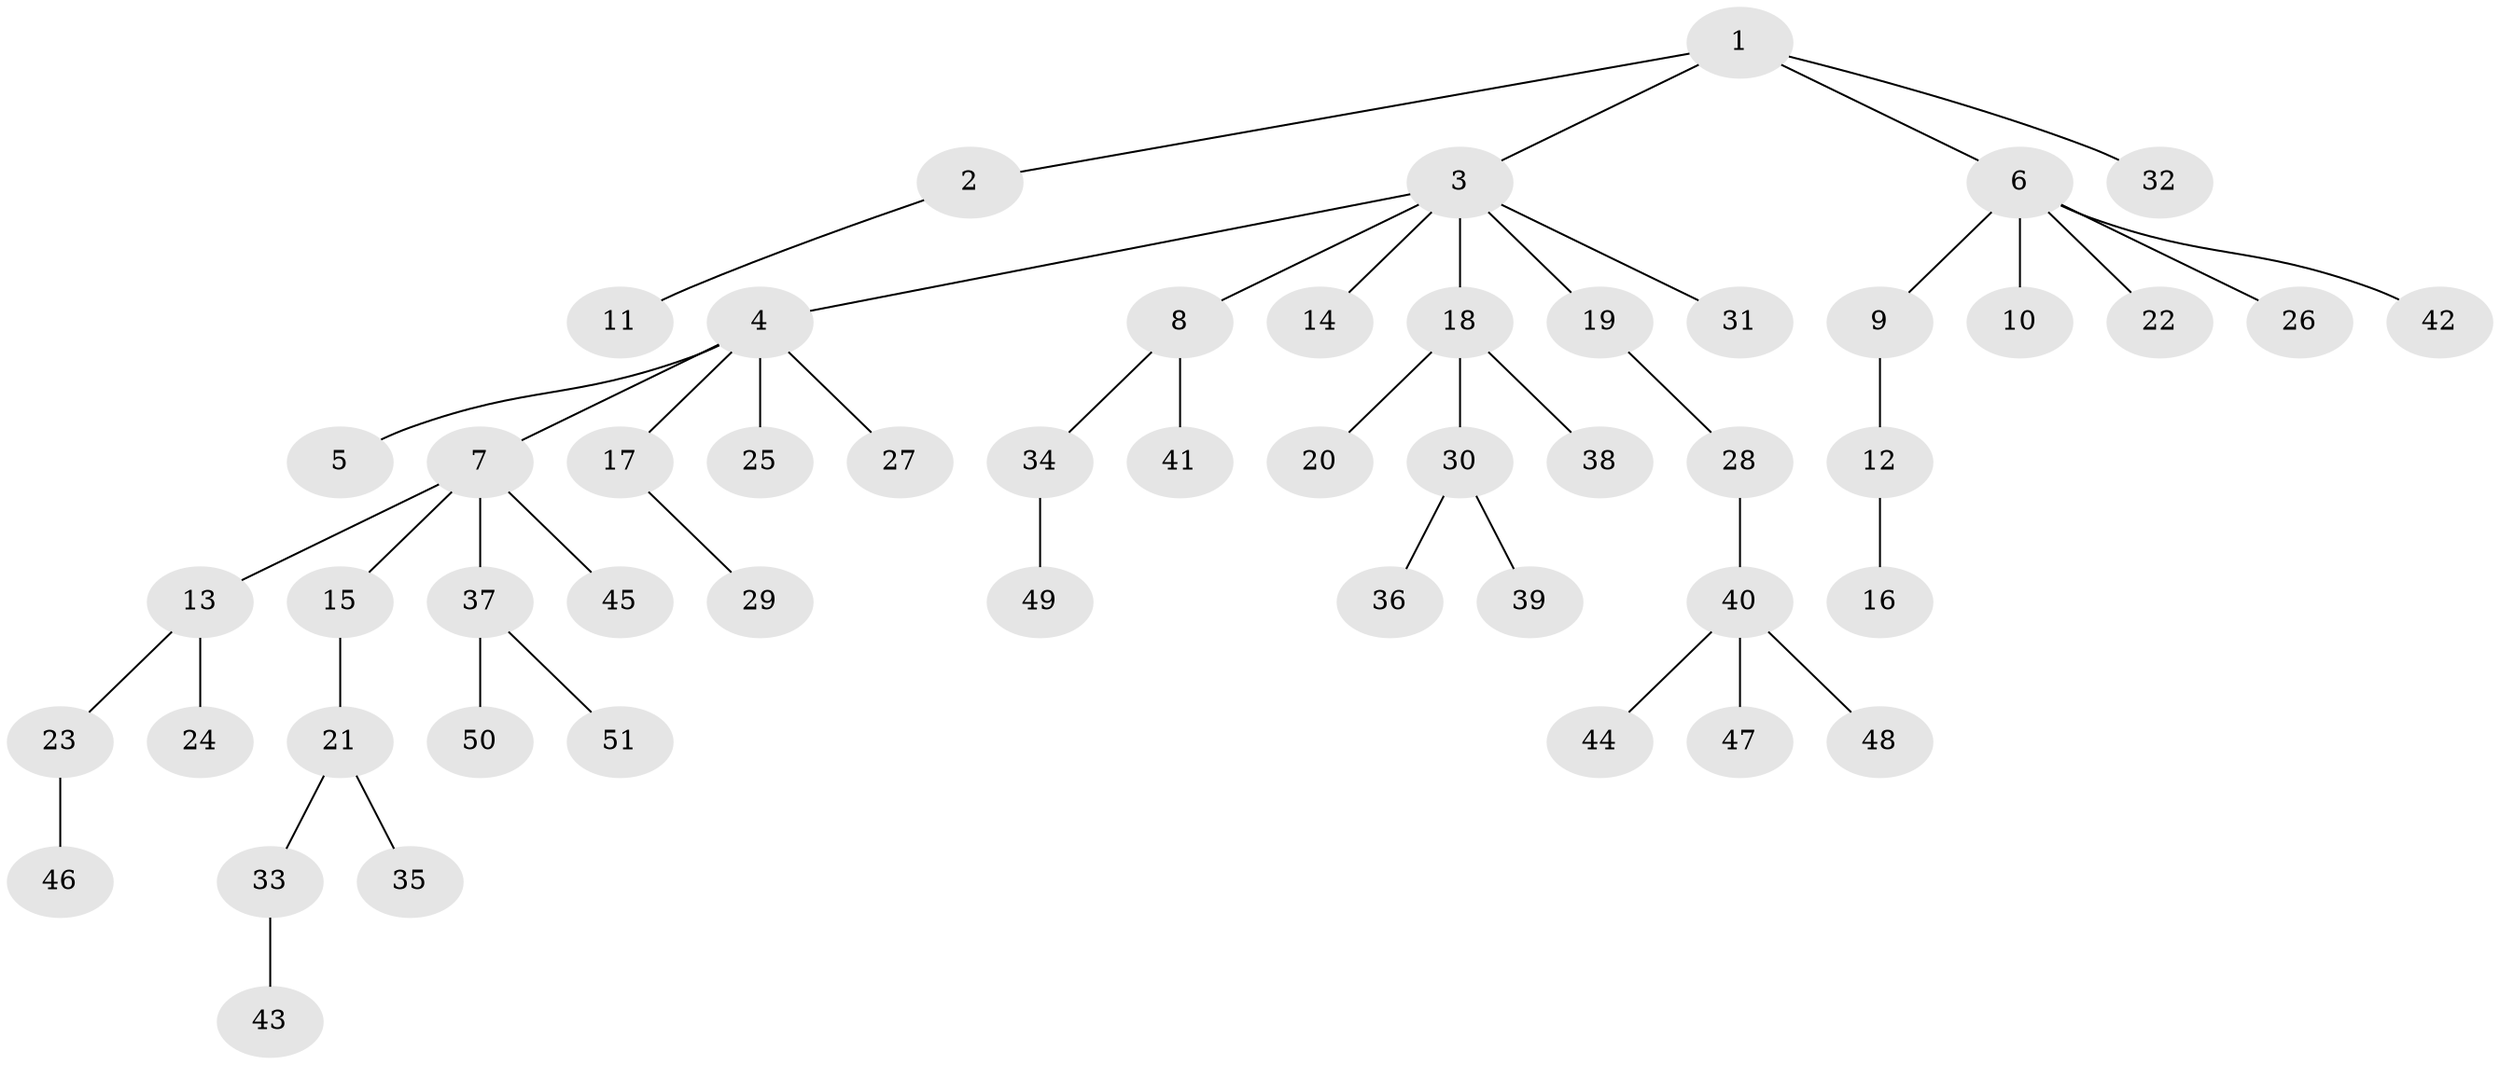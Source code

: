 // coarse degree distribution, {2: 0.25, 1: 0.53125, 5: 0.0625, 6: 0.03125, 3: 0.09375, 4: 0.03125}
// Generated by graph-tools (version 1.1) at 2025/37/03/04/25 23:37:17]
// undirected, 51 vertices, 50 edges
graph export_dot {
  node [color=gray90,style=filled];
  1;
  2;
  3;
  4;
  5;
  6;
  7;
  8;
  9;
  10;
  11;
  12;
  13;
  14;
  15;
  16;
  17;
  18;
  19;
  20;
  21;
  22;
  23;
  24;
  25;
  26;
  27;
  28;
  29;
  30;
  31;
  32;
  33;
  34;
  35;
  36;
  37;
  38;
  39;
  40;
  41;
  42;
  43;
  44;
  45;
  46;
  47;
  48;
  49;
  50;
  51;
  1 -- 2;
  1 -- 3;
  1 -- 6;
  1 -- 32;
  2 -- 11;
  3 -- 4;
  3 -- 8;
  3 -- 14;
  3 -- 18;
  3 -- 19;
  3 -- 31;
  4 -- 5;
  4 -- 7;
  4 -- 17;
  4 -- 25;
  4 -- 27;
  6 -- 9;
  6 -- 10;
  6 -- 22;
  6 -- 26;
  6 -- 42;
  7 -- 13;
  7 -- 15;
  7 -- 37;
  7 -- 45;
  8 -- 34;
  8 -- 41;
  9 -- 12;
  12 -- 16;
  13 -- 23;
  13 -- 24;
  15 -- 21;
  17 -- 29;
  18 -- 20;
  18 -- 30;
  18 -- 38;
  19 -- 28;
  21 -- 33;
  21 -- 35;
  23 -- 46;
  28 -- 40;
  30 -- 36;
  30 -- 39;
  33 -- 43;
  34 -- 49;
  37 -- 50;
  37 -- 51;
  40 -- 44;
  40 -- 47;
  40 -- 48;
}
